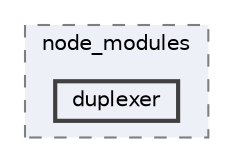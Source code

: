 digraph "pkiclassroomrescheduler/src/main/frontend/node_modules/duplexer"
{
 // LATEX_PDF_SIZE
  bgcolor="transparent";
  edge [fontname=Helvetica,fontsize=10,labelfontname=Helvetica,labelfontsize=10];
  node [fontname=Helvetica,fontsize=10,shape=box,height=0.2,width=0.4];
  compound=true
  subgraph clusterdir_72953eda66ccb3a2722c28e1c3e6c23b {
    graph [ bgcolor="#edf0f7", pencolor="grey50", label="node_modules", fontname=Helvetica,fontsize=10 style="filled,dashed", URL="dir_72953eda66ccb3a2722c28e1c3e6c23b.html",tooltip=""]
  dir_87dccc8cae86663fdb7aefe2854e7228 [label="duplexer", fillcolor="#edf0f7", color="grey25", style="filled,bold", URL="dir_87dccc8cae86663fdb7aefe2854e7228.html",tooltip=""];
  }
}
